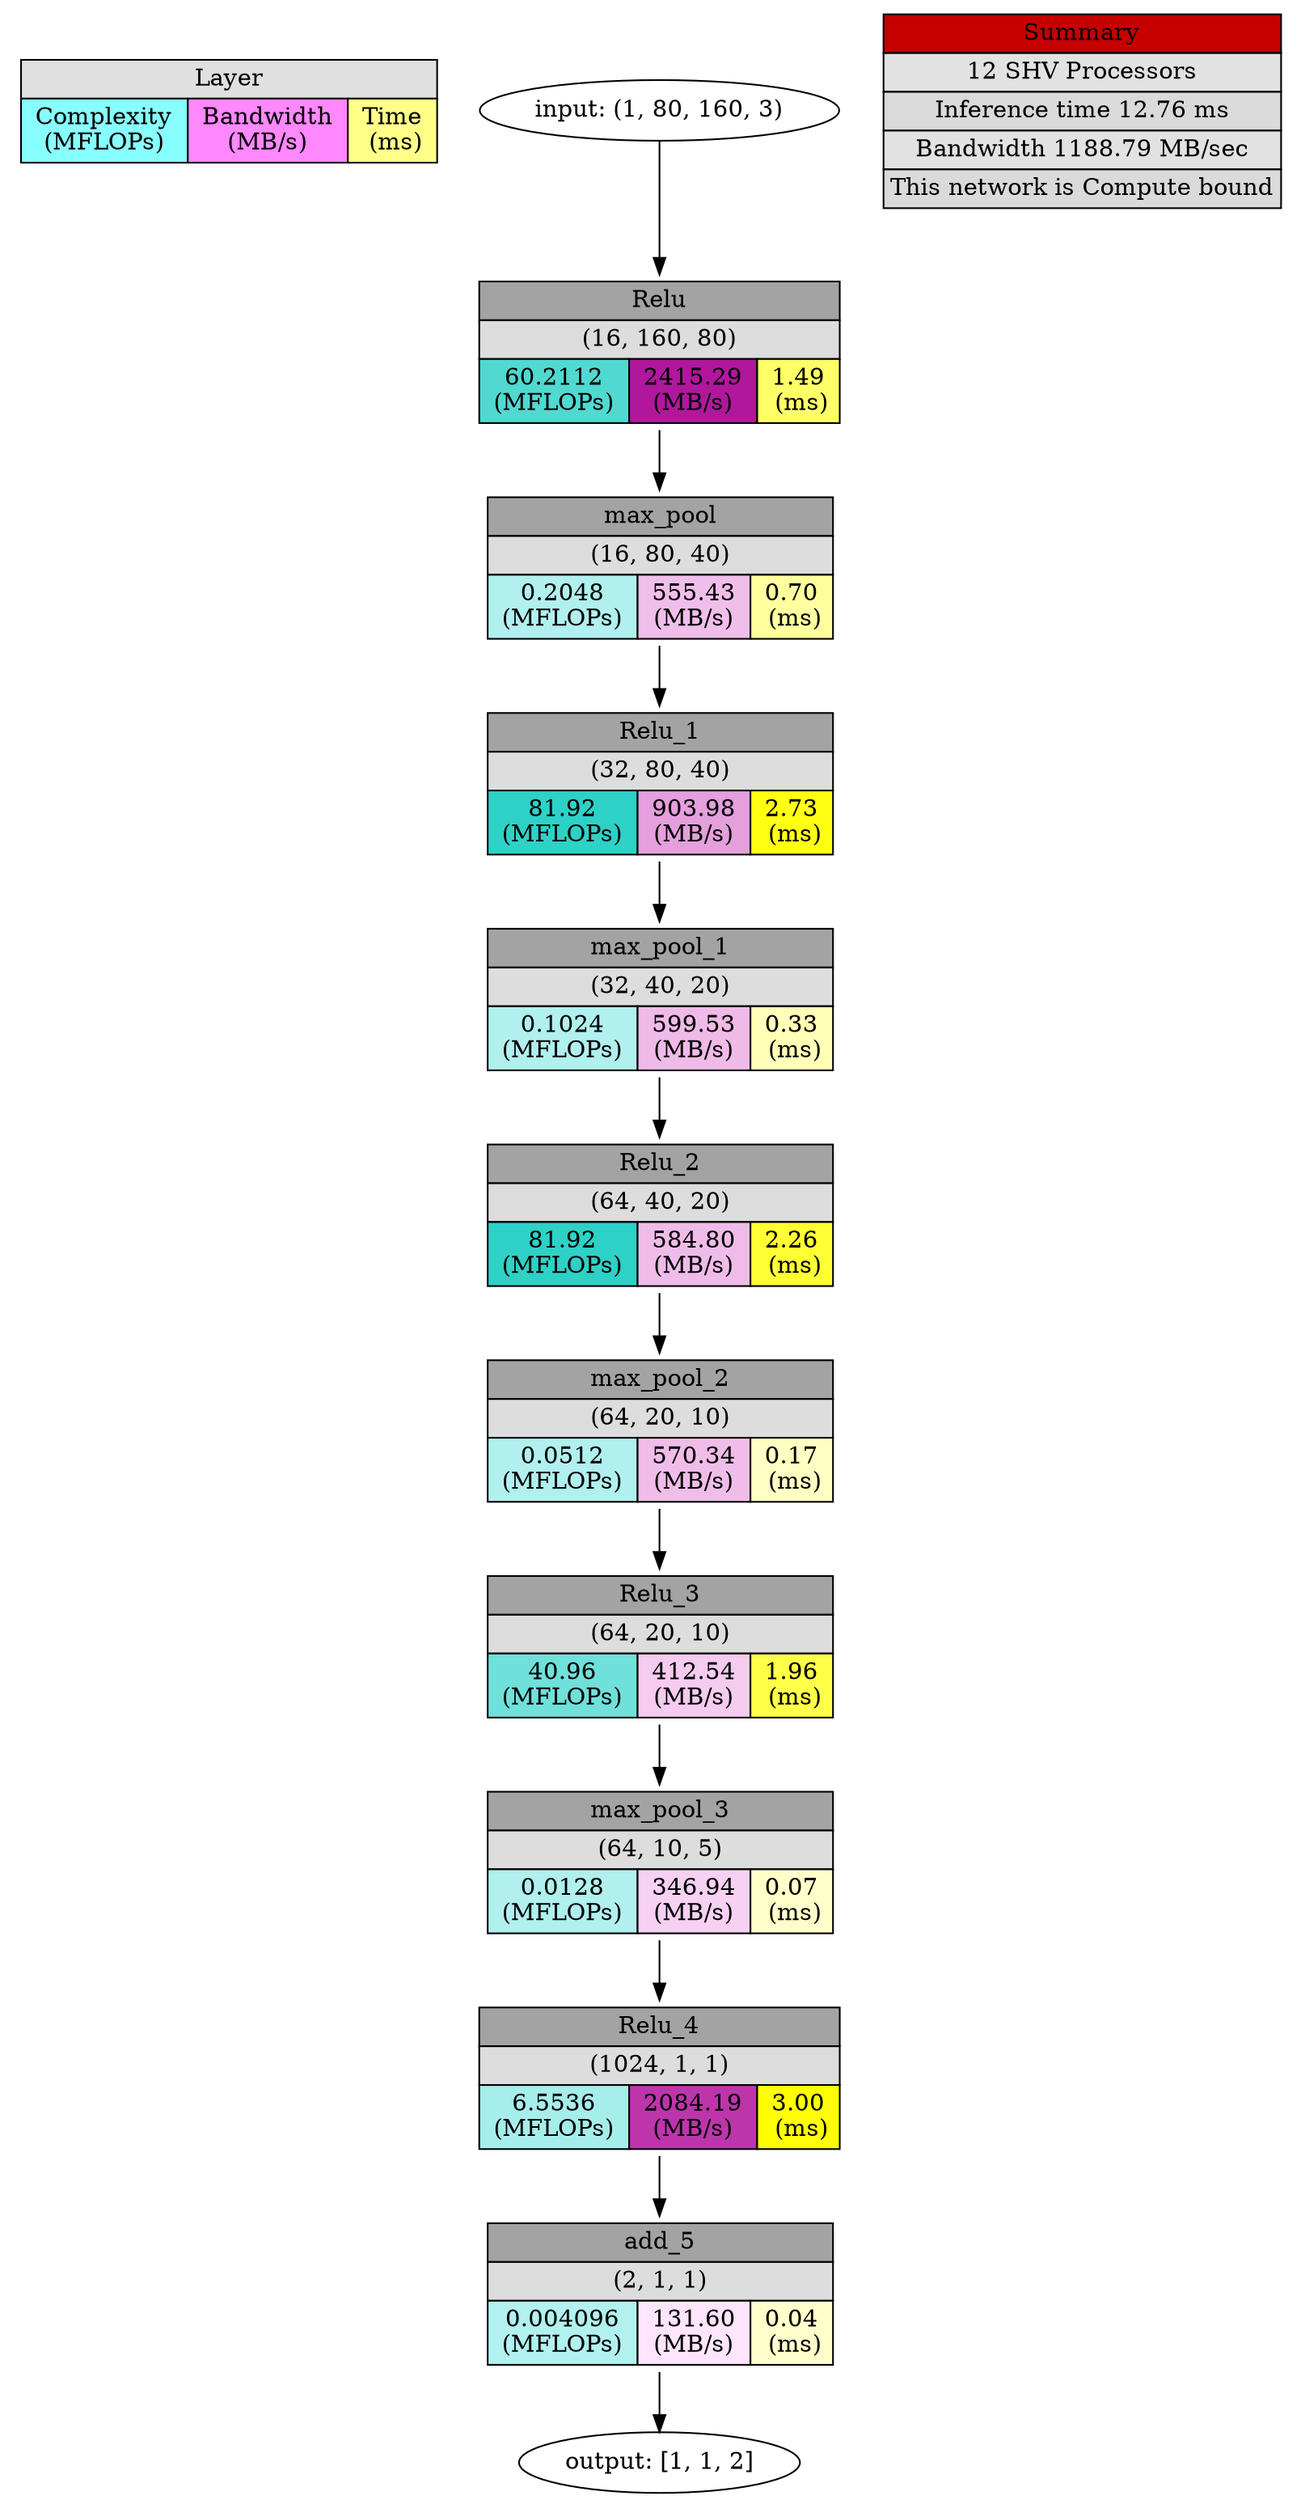 digraph output {
	Legend [label=<<TABLE BORDER="0" CELLBORDER="1" CELLSPACING="0" CELLPADDING="3">
<TR><TD  BGCOLOR = "#E0E0E0" COLSPAN="3">Layer</TD></TR>
<TR><TD BGCOLOR = "#88FFFF"> Complexity <br/> (MFLOPs) </TD>
<TD BGCOLOR = "#FF88FF"> Bandwidth <br/> (MB/s) </TD>
<TD BGCOLOR = "#FFFF88"> Time <br/> (ms)</TD></TR>
</TABLE>>
 shape=plaintext]
	Input [label="input: (1, 80, 160, 3)"]
	Relu [label=<
<TABLE BORDER="0" CELLBORDER="1" CELLSPACING="0" CELLPADDING="3">
<TR>
    <TD  BGCOLOR = "#A3A3A3" COLSPAN="3">Relu</TD>
</TR>
<TR>
    <TD  BGCOLOR = "#DDDDDD" COLSPAN="3">(16, 160, 80)</TD>
</TR>
<TR>
    <TD BGCOLOR = "#50D9D0"> 60.2112 <br/> (MFLOPs) </TD>
    <TD BGCOLOR = "#B1179D"> 2415.29 <br/> (MB/s) </TD>
    <TD BGCOLOR = "#FFFF68"> 1.49 <br/> (ms)</TD>
</TR>
</TABLE>>
 shape=plaintext]
	Input -> Relu
	max_pool [label=<
<TABLE BORDER="0" CELLBORDER="1" CELLSPACING="0" CELLPADDING="3">
<TR>
    <TD  BGCOLOR = "#A3A3A3" COLSPAN="3">max_pool</TD>
</TR>
<TR>
    <TD  BGCOLOR = "#DDDDDD" COLSPAN="3">(16, 80, 40)</TD>
</TR>
<TR>
    <TD BGCOLOR = "#B0F0EE"> 0.2048 <br/> (MFLOPs) </TD>
    <TD BGCOLOR = "#F0BEEA"> 555.43 <br/> (MB/s) </TD>
    <TD BGCOLOR = "#FFFF9E"> 0.70 <br/> (ms)</TD>
</TR>
</TABLE>>
 shape=plaintext]
	Relu -> max_pool
	Relu_1 [label=<
<TABLE BORDER="0" CELLBORDER="1" CELLSPACING="0" CELLPADDING="3">
<TR>
    <TD  BGCOLOR = "#A3A3A3" COLSPAN="3">Relu_1</TD>
</TR>
<TR>
    <TD  BGCOLOR = "#DDDDDD" COLSPAN="3">(32, 80, 40)</TD>
</TR>
<TR>
    <TD BGCOLOR = "#2ED1C6"> 81.92 <br/> (MFLOPs) </TD>
    <TD BGCOLOR = "#E49FDC"> 903.98 <br/> (MB/s) </TD>
    <TD BGCOLOR = "#FFFF12"> 2.73 <br/> (ms)</TD>
</TR>
</TABLE>>
 shape=plaintext]
	max_pool -> Relu_1
	max_pool_1 [label=<
<TABLE BORDER="0" CELLBORDER="1" CELLSPACING="0" CELLPADDING="3">
<TR>
    <TD  BGCOLOR = "#A3A3A3" COLSPAN="3">max_pool_1</TD>
</TR>
<TR>
    <TD  BGCOLOR = "#DDDDDD" COLSPAN="3">(32, 40, 20)</TD>
</TR>
<TR>
    <TD BGCOLOR = "#B0F0EE"> 0.1024 <br/> (MFLOPs) </TD>
    <TD BGCOLOR = "#EFBAE8"> 599.53 <br/> (MB/s) </TD>
    <TD BGCOLOR = "#FFFFB8"> 0.33 <br/> (ms)</TD>
</TR>
</TABLE>>
 shape=plaintext]
	Relu_1 -> max_pool_1
	Relu_2 [label=<
<TABLE BORDER="0" CELLBORDER="1" CELLSPACING="0" CELLPADDING="3">
<TR>
    <TD  BGCOLOR = "#A3A3A3" COLSPAN="3">Relu_2</TD>
</TR>
<TR>
    <TD  BGCOLOR = "#DDDDDD" COLSPAN="3">(64, 40, 20)</TD>
</TR>
<TR>
    <TD BGCOLOR = "#2ED1C6"> 81.92 <br/> (MFLOPs) </TD>
    <TD BGCOLOR = "#EFBCE9"> 584.80 <br/> (MB/s) </TD>
    <TD BGCOLOR = "#FFFF33"> 2.26 <br/> (ms)</TD>
</TR>
</TABLE>>
 shape=plaintext]
	max_pool_1 -> Relu_2
	max_pool_2 [label=<
<TABLE BORDER="0" CELLBORDER="1" CELLSPACING="0" CELLPADDING="3">
<TR>
    <TD  BGCOLOR = "#A3A3A3" COLSPAN="3">max_pool_2</TD>
</TR>
<TR>
    <TD  BGCOLOR = "#DDDDDD" COLSPAN="3">(64, 20, 10)</TD>
</TR>
<TR>
    <TD BGCOLOR = "#B0F0EE"> 0.0512 <br/> (MFLOPs) </TD>
    <TD BGCOLOR = "#F0BDE9"> 570.34 <br/> (MB/s) </TD>
    <TD BGCOLOR = "#FFFFC3"> 0.17 <br/> (ms)</TD>
</TR>
</TABLE>>
 shape=plaintext]
	Relu_2 -> max_pool_2
	Relu_3 [label=<
<TABLE BORDER="0" CELLBORDER="1" CELLSPACING="0" CELLPADDING="3">
<TR>
    <TD  BGCOLOR = "#A3A3A3" COLSPAN="3">Relu_3</TD>
</TR>
<TR>
    <TD  BGCOLOR = "#DDDDDD" COLSPAN="3">(64, 20, 10)</TD>
</TR>
<TR>
    <TD BGCOLOR = "#6FE1DA"> 40.96 <br/> (MFLOPs) </TD>
    <TD BGCOLOR = "#F5CBF0"> 412.54 <br/> (MB/s) </TD>
    <TD BGCOLOR = "#FFFF47"> 1.96 <br/> (ms)</TD>
</TR>
</TABLE>>
 shape=plaintext]
	max_pool_2 -> Relu_3
	max_pool_3 [label=<
<TABLE BORDER="0" CELLBORDER="1" CELLSPACING="0" CELLPADDING="3">
<TR>
    <TD  BGCOLOR = "#A3A3A3" COLSPAN="3">max_pool_3</TD>
</TR>
<TR>
    <TD  BGCOLOR = "#DDDDDD" COLSPAN="3">(64, 10, 5)</TD>
</TR>
<TR>
    <TD BGCOLOR = "#B0F0EE"> 0.0128 <br/> (MFLOPs) </TD>
    <TD BGCOLOR = "#F7D1F3"> 346.94 <br/> (MB/s) </TD>
    <TD BGCOLOR = "#FFFFCA"> 0.07 <br/> (ms)</TD>
</TR>
</TABLE>>
 shape=plaintext]
	Relu_3 -> max_pool_3
	Relu_4 [label=<
<TABLE BORDER="0" CELLBORDER="1" CELLSPACING="0" CELLPADDING="3">
<TR>
    <TD  BGCOLOR = "#A3A3A3" COLSPAN="3">Relu_4</TD>
</TR>
<TR>
    <TD  BGCOLOR = "#DDDDDD" COLSPAN="3">(1024, 1, 1)</TD>
</TR>
<TR>
    <TD BGCOLOR = "#A6EEEB"> 6.5536 <br/> (MFLOPs) </TD>
    <TD BGCOLOR = "#BD35AB"> 2084.19 <br/> (MB/s) </TD>
    <TD BGCOLOR = "#FFFF0"> 3.00 <br/> (ms)</TD>
</TR>
</TABLE>>
 shape=plaintext]
	max_pool_3 -> Relu_4
	add_5 [label=<
<TABLE BORDER="0" CELLBORDER="1" CELLSPACING="0" CELLPADDING="3">
<TR>
    <TD  BGCOLOR = "#A3A3A3" COLSPAN="3">add_5</TD>
</TR>
<TR>
    <TD  BGCOLOR = "#DDDDDD" COLSPAN="3">(2, 1, 1)</TD>
</TR>
<TR>
    <TD BGCOLOR = "#B1F1EF"> 0.004096 <br/> (MFLOPs) </TD>
    <TD BGCOLOR = "#FFE5FC"> 131.60 <br/> (MB/s) </TD>
    <TD BGCOLOR = "#FFFFCC"> 0.04 <br/> (ms)</TD>
</TR>
</TABLE>>
 shape=plaintext]
	Relu_4 -> add_5
	Output [label="output: [1, 1, 2]"]
	add_5 -> Output
	Summary [label=<<TABLE BORDER="0" CELLBORDER="1" CELLSPACING="0" CELLPADDING="3">
<TR><TD  BGCOLOR = "#C60000" COLSPAN="3">Summary</TD></TR>
<TR><TD  BGCOLOR = "#E2E2E2" COLSPAN="3">12 SHV Processors</TD></TR>
<TR><TD  BGCOLOR = "#DADADA" COLSPAN="3">Inference time 12.76 ms</TD></TR>
<TR><TD  BGCOLOR = "#E2E2E2" COLSPAN="3">Bandwidth 1188.79 MB/sec</TD></TR>
<TR><TD  BGCOLOR = "#DADADA" COLSPAN="3">This network is Compute bound</TD></TR>
</TABLE>>
 shape=plaintext]
}
